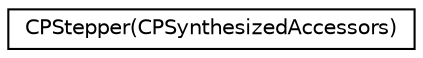 digraph "Graphical Class Hierarchy"
{
  edge [fontname="Helvetica",fontsize="10",labelfontname="Helvetica",labelfontsize="10"];
  node [fontname="Helvetica",fontsize="10",shape=record];
  rankdir="LR";
  Node1 [label="CPStepper(CPSynthesizedAccessors)",height=0.2,width=0.4,color="black", fillcolor="white", style="filled",URL="$category_c_p_stepper_07_c_p_synthesized_accessors_08.html"];
}
